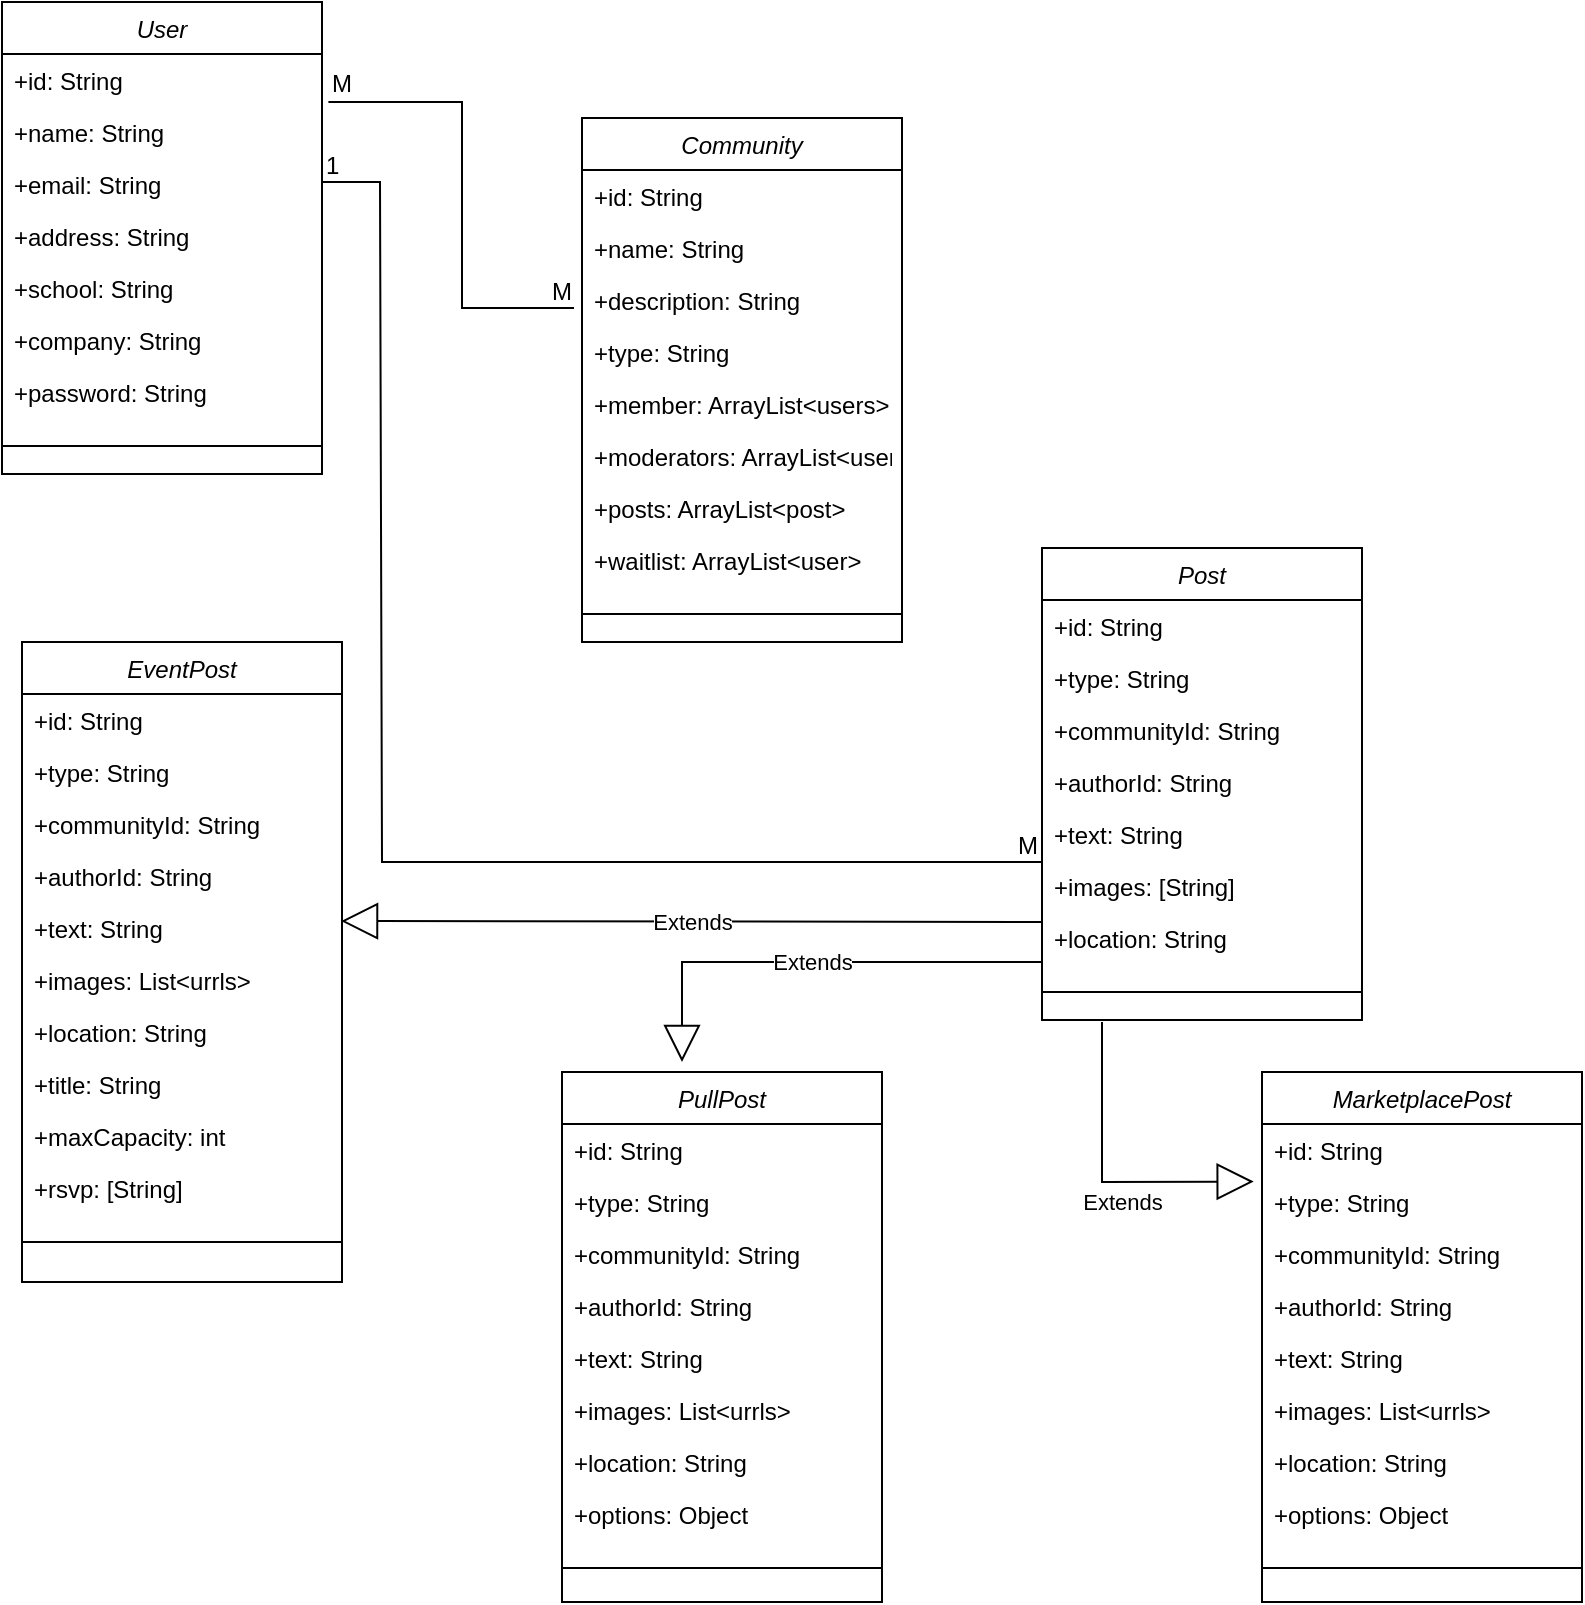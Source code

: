 <mxfile version="21.0.6" type="device"><diagram id="C5RBs43oDa-KdzZeNtuy" name="Page-1"><mxGraphModel dx="453" dy="236" grid="1" gridSize="10" guides="1" tooltips="1" connect="1" arrows="1" fold="1" page="1" pageScale="1" pageWidth="827" pageHeight="1169" math="0" shadow="0"><root><mxCell id="WIyWlLk6GJQsqaUBKTNV-0"/><mxCell id="WIyWlLk6GJQsqaUBKTNV-1" parent="WIyWlLk6GJQsqaUBKTNV-0"/><mxCell id="zkfFHV4jXpPFQw0GAbJ--0" value="User" style="swimlane;fontStyle=2;align=center;verticalAlign=top;childLayout=stackLayout;horizontal=1;startSize=26;horizontalStack=0;resizeParent=1;resizeLast=0;collapsible=1;marginBottom=0;rounded=0;shadow=0;strokeWidth=1;" parent="WIyWlLk6GJQsqaUBKTNV-1" vertex="1"><mxGeometry x="10" y="50" width="160" height="236" as="geometry"><mxRectangle x="230" y="140" width="160" height="26" as="alternateBounds"/></mxGeometry></mxCell><mxCell id="mc43Wxuj4ZH5p8snZ2KK-14" value="+id: String" style="text;align=left;verticalAlign=top;spacingLeft=4;spacingRight=4;overflow=hidden;rotatable=0;points=[[0,0.5],[1,0.5]];portConstraint=eastwest;" parent="zkfFHV4jXpPFQw0GAbJ--0" vertex="1"><mxGeometry y="26" width="160" height="26" as="geometry"/></mxCell><mxCell id="zkfFHV4jXpPFQw0GAbJ--1" value="+name: String" style="text;align=left;verticalAlign=top;spacingLeft=4;spacingRight=4;overflow=hidden;rotatable=0;points=[[0,0.5],[1,0.5]];portConstraint=eastwest;" parent="zkfFHV4jXpPFQw0GAbJ--0" vertex="1"><mxGeometry y="52" width="160" height="26" as="geometry"/></mxCell><mxCell id="zkfFHV4jXpPFQw0GAbJ--2" value="+email: String" style="text;align=left;verticalAlign=top;spacingLeft=4;spacingRight=4;overflow=hidden;rotatable=0;points=[[0,0.5],[1,0.5]];portConstraint=eastwest;rounded=0;shadow=0;html=0;" parent="zkfFHV4jXpPFQw0GAbJ--0" vertex="1"><mxGeometry y="78" width="160" height="26" as="geometry"/></mxCell><mxCell id="zkfFHV4jXpPFQw0GAbJ--3" value="+address: String" style="text;align=left;verticalAlign=top;spacingLeft=4;spacingRight=4;overflow=hidden;rotatable=0;points=[[0,0.5],[1,0.5]];portConstraint=eastwest;rounded=0;shadow=0;html=0;" parent="zkfFHV4jXpPFQw0GAbJ--0" vertex="1"><mxGeometry y="104" width="160" height="26" as="geometry"/></mxCell><mxCell id="mc43Wxuj4ZH5p8snZ2KK-1" value="+school: String" style="text;align=left;verticalAlign=top;spacingLeft=4;spacingRight=4;overflow=hidden;rotatable=0;points=[[0,0.5],[1,0.5]];portConstraint=eastwest;rounded=0;shadow=0;html=0;" parent="zkfFHV4jXpPFQw0GAbJ--0" vertex="1"><mxGeometry y="130" width="160" height="26" as="geometry"/></mxCell><mxCell id="mc43Wxuj4ZH5p8snZ2KK-3" value="+company: String" style="text;align=left;verticalAlign=top;spacingLeft=4;spacingRight=4;overflow=hidden;rotatable=0;points=[[0,0.5],[1,0.5]];portConstraint=eastwest;rounded=0;shadow=0;html=0;" parent="zkfFHV4jXpPFQw0GAbJ--0" vertex="1"><mxGeometry y="156" width="160" height="26" as="geometry"/></mxCell><mxCell id="mc43Wxuj4ZH5p8snZ2KK-2" value="+password: String" style="text;align=left;verticalAlign=top;spacingLeft=4;spacingRight=4;overflow=hidden;rotatable=0;points=[[0,0.5],[1,0.5]];portConstraint=eastwest;rounded=0;shadow=0;html=0;" parent="zkfFHV4jXpPFQw0GAbJ--0" vertex="1"><mxGeometry y="182" width="160" height="26" as="geometry"/></mxCell><mxCell id="zkfFHV4jXpPFQw0GAbJ--4" value="" style="line;html=1;strokeWidth=1;align=left;verticalAlign=middle;spacingTop=-1;spacingLeft=3;spacingRight=3;rotatable=0;labelPosition=right;points=[];portConstraint=eastwest;" parent="zkfFHV4jXpPFQw0GAbJ--0" vertex="1"><mxGeometry y="208" width="160" height="28" as="geometry"/></mxCell><mxCell id="mc43Wxuj4ZH5p8snZ2KK-4" value="Community" style="swimlane;fontStyle=2;align=center;verticalAlign=top;childLayout=stackLayout;horizontal=1;startSize=26;horizontalStack=0;resizeParent=1;resizeLast=0;collapsible=1;marginBottom=0;rounded=0;shadow=0;strokeWidth=1;" parent="WIyWlLk6GJQsqaUBKTNV-1" vertex="1"><mxGeometry x="300" y="108" width="160" height="262" as="geometry"><mxRectangle x="230" y="140" width="160" height="26" as="alternateBounds"/></mxGeometry></mxCell><mxCell id="mc43Wxuj4ZH5p8snZ2KK-15" value="+id: String" style="text;align=left;verticalAlign=top;spacingLeft=4;spacingRight=4;overflow=hidden;rotatable=0;points=[[0,0.5],[1,0.5]];portConstraint=eastwest;" parent="mc43Wxuj4ZH5p8snZ2KK-4" vertex="1"><mxGeometry y="26" width="160" height="26" as="geometry"/></mxCell><mxCell id="mc43Wxuj4ZH5p8snZ2KK-5" value="+name: String" style="text;align=left;verticalAlign=top;spacingLeft=4;spacingRight=4;overflow=hidden;rotatable=0;points=[[0,0.5],[1,0.5]];portConstraint=eastwest;" parent="mc43Wxuj4ZH5p8snZ2KK-4" vertex="1"><mxGeometry y="52" width="160" height="26" as="geometry"/></mxCell><mxCell id="mc43Wxuj4ZH5p8snZ2KK-6" value="+description: String" style="text;align=left;verticalAlign=top;spacingLeft=4;spacingRight=4;overflow=hidden;rotatable=0;points=[[0,0.5],[1,0.5]];portConstraint=eastwest;rounded=0;shadow=0;html=0;" parent="mc43Wxuj4ZH5p8snZ2KK-4" vertex="1"><mxGeometry y="78" width="160" height="26" as="geometry"/></mxCell><mxCell id="mc43Wxuj4ZH5p8snZ2KK-7" value="+type: String" style="text;align=left;verticalAlign=top;spacingLeft=4;spacingRight=4;overflow=hidden;rotatable=0;points=[[0,0.5],[1,0.5]];portConstraint=eastwest;rounded=0;shadow=0;html=0;" parent="mc43Wxuj4ZH5p8snZ2KK-4" vertex="1"><mxGeometry y="104" width="160" height="26" as="geometry"/></mxCell><mxCell id="mc43Wxuj4ZH5p8snZ2KK-8" value="+member: ArrayList&lt;users&gt;" style="text;align=left;verticalAlign=top;spacingLeft=4;spacingRight=4;overflow=hidden;rotatable=0;points=[[0,0.5],[1,0.5]];portConstraint=eastwest;rounded=0;shadow=0;html=0;" parent="mc43Wxuj4ZH5p8snZ2KK-4" vertex="1"><mxGeometry y="130" width="160" height="26" as="geometry"/></mxCell><mxCell id="mc43Wxuj4ZH5p8snZ2KK-9" value="+moderators: ArrayList&lt;users&gt;" style="text;align=left;verticalAlign=top;spacingLeft=4;spacingRight=4;overflow=hidden;rotatable=0;points=[[0,0.5],[1,0.5]];portConstraint=eastwest;rounded=0;shadow=0;html=0;" parent="mc43Wxuj4ZH5p8snZ2KK-4" vertex="1"><mxGeometry y="156" width="160" height="26" as="geometry"/></mxCell><mxCell id="mc43Wxuj4ZH5p8snZ2KK-10" value="+posts: ArrayList&lt;post&gt;" style="text;align=left;verticalAlign=top;spacingLeft=4;spacingRight=4;overflow=hidden;rotatable=0;points=[[0,0.5],[1,0.5]];portConstraint=eastwest;rounded=0;shadow=0;html=0;" parent="mc43Wxuj4ZH5p8snZ2KK-4" vertex="1"><mxGeometry y="182" width="160" height="26" as="geometry"/></mxCell><mxCell id="mc43Wxuj4ZH5p8snZ2KK-13" value="+waitlist: ArrayList&lt;user&gt;" style="text;align=left;verticalAlign=top;spacingLeft=4;spacingRight=4;overflow=hidden;rotatable=0;points=[[0,0.5],[1,0.5]];portConstraint=eastwest;rounded=0;shadow=0;html=0;" parent="mc43Wxuj4ZH5p8snZ2KK-4" vertex="1"><mxGeometry y="208" width="160" height="26" as="geometry"/></mxCell><mxCell id="mc43Wxuj4ZH5p8snZ2KK-11" value="" style="line;html=1;strokeWidth=1;align=left;verticalAlign=middle;spacingTop=-1;spacingLeft=3;spacingRight=3;rotatable=0;labelPosition=right;points=[];portConstraint=eastwest;" parent="mc43Wxuj4ZH5p8snZ2KK-4" vertex="1"><mxGeometry y="234" width="160" height="28" as="geometry"/></mxCell><mxCell id="mc43Wxuj4ZH5p8snZ2KK-29" value="Post" style="swimlane;fontStyle=2;align=center;verticalAlign=top;childLayout=stackLayout;horizontal=1;startSize=26;horizontalStack=0;resizeParent=1;resizeLast=0;collapsible=1;marginBottom=0;rounded=0;shadow=0;strokeWidth=1;" parent="WIyWlLk6GJQsqaUBKTNV-1" vertex="1"><mxGeometry x="530" y="323" width="160" height="236" as="geometry"><mxRectangle x="230" y="140" width="160" height="26" as="alternateBounds"/></mxGeometry></mxCell><mxCell id="mc43Wxuj4ZH5p8snZ2KK-30" value="+id: String" style="text;align=left;verticalAlign=top;spacingLeft=4;spacingRight=4;overflow=hidden;rotatable=0;points=[[0,0.5],[1,0.5]];portConstraint=eastwest;" parent="mc43Wxuj4ZH5p8snZ2KK-29" vertex="1"><mxGeometry y="26" width="160" height="26" as="geometry"/></mxCell><mxCell id="mc43Wxuj4ZH5p8snZ2KK-31" value="+type: String" style="text;align=left;verticalAlign=top;spacingLeft=4;spacingRight=4;overflow=hidden;rotatable=0;points=[[0,0.5],[1,0.5]];portConstraint=eastwest;" parent="mc43Wxuj4ZH5p8snZ2KK-29" vertex="1"><mxGeometry y="52" width="160" height="26" as="geometry"/></mxCell><mxCell id="mc43Wxuj4ZH5p8snZ2KK-32" value="+communityId: String" style="text;align=left;verticalAlign=top;spacingLeft=4;spacingRight=4;overflow=hidden;rotatable=0;points=[[0,0.5],[1,0.5]];portConstraint=eastwest;rounded=0;shadow=0;html=0;" parent="mc43Wxuj4ZH5p8snZ2KK-29" vertex="1"><mxGeometry y="78" width="160" height="26" as="geometry"/></mxCell><mxCell id="mc43Wxuj4ZH5p8snZ2KK-33" value="+authorId: String" style="text;align=left;verticalAlign=top;spacingLeft=4;spacingRight=4;overflow=hidden;rotatable=0;points=[[0,0.5],[1,0.5]];portConstraint=eastwest;rounded=0;shadow=0;html=0;" parent="mc43Wxuj4ZH5p8snZ2KK-29" vertex="1"><mxGeometry y="104" width="160" height="26" as="geometry"/></mxCell><mxCell id="mc43Wxuj4ZH5p8snZ2KK-34" value="+text: String" style="text;align=left;verticalAlign=top;spacingLeft=4;spacingRight=4;overflow=hidden;rotatable=0;points=[[0,0.5],[1,0.5]];portConstraint=eastwest;rounded=0;shadow=0;html=0;" parent="mc43Wxuj4ZH5p8snZ2KK-29" vertex="1"><mxGeometry y="130" width="160" height="26" as="geometry"/></mxCell><mxCell id="mc43Wxuj4ZH5p8snZ2KK-35" value="+images: [String]" style="text;align=left;verticalAlign=top;spacingLeft=4;spacingRight=4;overflow=hidden;rotatable=0;points=[[0,0.5],[1,0.5]];portConstraint=eastwest;rounded=0;shadow=0;html=0;" parent="mc43Wxuj4ZH5p8snZ2KK-29" vertex="1"><mxGeometry y="156" width="160" height="26" as="geometry"/></mxCell><mxCell id="mc43Wxuj4ZH5p8snZ2KK-36" value="+location: String" style="text;align=left;verticalAlign=top;spacingLeft=4;spacingRight=4;overflow=hidden;rotatable=0;points=[[0,0.5],[1,0.5]];portConstraint=eastwest;rounded=0;shadow=0;html=0;" parent="mc43Wxuj4ZH5p8snZ2KK-29" vertex="1"><mxGeometry y="182" width="160" height="26" as="geometry"/></mxCell><mxCell id="mc43Wxuj4ZH5p8snZ2KK-37" value="" style="line;html=1;strokeWidth=1;align=left;verticalAlign=middle;spacingTop=-1;spacingLeft=3;spacingRight=3;rotatable=0;labelPosition=right;points=[];portConstraint=eastwest;" parent="mc43Wxuj4ZH5p8snZ2KK-29" vertex="1"><mxGeometry y="208" width="160" height="28" as="geometry"/></mxCell><mxCell id="mc43Wxuj4ZH5p8snZ2KK-38" value="EventPost" style="swimlane;fontStyle=2;align=center;verticalAlign=top;childLayout=stackLayout;horizontal=1;startSize=26;horizontalStack=0;resizeParent=1;resizeLast=0;collapsible=1;marginBottom=0;rounded=0;shadow=0;strokeWidth=1;" parent="WIyWlLk6GJQsqaUBKTNV-1" vertex="1"><mxGeometry x="20" y="370" width="160" height="320" as="geometry"><mxRectangle x="230" y="140" width="160" height="26" as="alternateBounds"/></mxGeometry></mxCell><mxCell id="mc43Wxuj4ZH5p8snZ2KK-39" value="+id: String" style="text;align=left;verticalAlign=top;spacingLeft=4;spacingRight=4;overflow=hidden;rotatable=0;points=[[0,0.5],[1,0.5]];portConstraint=eastwest;" parent="mc43Wxuj4ZH5p8snZ2KK-38" vertex="1"><mxGeometry y="26" width="160" height="26" as="geometry"/></mxCell><mxCell id="mc43Wxuj4ZH5p8snZ2KK-40" value="+type: String" style="text;align=left;verticalAlign=top;spacingLeft=4;spacingRight=4;overflow=hidden;rotatable=0;points=[[0,0.5],[1,0.5]];portConstraint=eastwest;" parent="mc43Wxuj4ZH5p8snZ2KK-38" vertex="1"><mxGeometry y="52" width="160" height="26" as="geometry"/></mxCell><mxCell id="mc43Wxuj4ZH5p8snZ2KK-41" value="+communityId: String" style="text;align=left;verticalAlign=top;spacingLeft=4;spacingRight=4;overflow=hidden;rotatable=0;points=[[0,0.5],[1,0.5]];portConstraint=eastwest;rounded=0;shadow=0;html=0;" parent="mc43Wxuj4ZH5p8snZ2KK-38" vertex="1"><mxGeometry y="78" width="160" height="26" as="geometry"/></mxCell><mxCell id="mc43Wxuj4ZH5p8snZ2KK-42" value="+authorId: String" style="text;align=left;verticalAlign=top;spacingLeft=4;spacingRight=4;overflow=hidden;rotatable=0;points=[[0,0.5],[1,0.5]];portConstraint=eastwest;rounded=0;shadow=0;html=0;" parent="mc43Wxuj4ZH5p8snZ2KK-38" vertex="1"><mxGeometry y="104" width="160" height="26" as="geometry"/></mxCell><mxCell id="mc43Wxuj4ZH5p8snZ2KK-43" value="+text: String" style="text;align=left;verticalAlign=top;spacingLeft=4;spacingRight=4;overflow=hidden;rotatable=0;points=[[0,0.5],[1,0.5]];portConstraint=eastwest;rounded=0;shadow=0;html=0;" parent="mc43Wxuj4ZH5p8snZ2KK-38" vertex="1"><mxGeometry y="130" width="160" height="26" as="geometry"/></mxCell><mxCell id="mc43Wxuj4ZH5p8snZ2KK-44" value="+images: List&lt;urrls&gt;" style="text;align=left;verticalAlign=top;spacingLeft=4;spacingRight=4;overflow=hidden;rotatable=0;points=[[0,0.5],[1,0.5]];portConstraint=eastwest;rounded=0;shadow=0;html=0;" parent="mc43Wxuj4ZH5p8snZ2KK-38" vertex="1"><mxGeometry y="156" width="160" height="26" as="geometry"/></mxCell><mxCell id="mc43Wxuj4ZH5p8snZ2KK-45" value="+location: String" style="text;align=left;verticalAlign=top;spacingLeft=4;spacingRight=4;overflow=hidden;rotatable=0;points=[[0,0.5],[1,0.5]];portConstraint=eastwest;rounded=0;shadow=0;html=0;" parent="mc43Wxuj4ZH5p8snZ2KK-38" vertex="1"><mxGeometry y="182" width="160" height="26" as="geometry"/></mxCell><mxCell id="mc43Wxuj4ZH5p8snZ2KK-47" value="+title: String" style="text;align=left;verticalAlign=top;spacingLeft=4;spacingRight=4;overflow=hidden;rotatable=0;points=[[0,0.5],[1,0.5]];portConstraint=eastwest;rounded=0;shadow=0;html=0;" parent="mc43Wxuj4ZH5p8snZ2KK-38" vertex="1"><mxGeometry y="208" width="160" height="26" as="geometry"/></mxCell><mxCell id="mc43Wxuj4ZH5p8snZ2KK-49" value="+maxCapacity: int" style="text;align=left;verticalAlign=top;spacingLeft=4;spacingRight=4;overflow=hidden;rotatable=0;points=[[0,0.5],[1,0.5]];portConstraint=eastwest;rounded=0;shadow=0;html=0;" parent="mc43Wxuj4ZH5p8snZ2KK-38" vertex="1"><mxGeometry y="234" width="160" height="26" as="geometry"/></mxCell><mxCell id="mc43Wxuj4ZH5p8snZ2KK-48" value="+rsvp: [String]" style="text;align=left;verticalAlign=top;spacingLeft=4;spacingRight=4;overflow=hidden;rotatable=0;points=[[0,0.5],[1,0.5]];portConstraint=eastwest;rounded=0;shadow=0;html=0;" parent="mc43Wxuj4ZH5p8snZ2KK-38" vertex="1"><mxGeometry y="260" width="160" height="26" as="geometry"/></mxCell><mxCell id="mc43Wxuj4ZH5p8snZ2KK-46" value="" style="line;html=1;strokeWidth=1;align=left;verticalAlign=middle;spacingTop=-1;spacingLeft=3;spacingRight=3;rotatable=0;labelPosition=right;points=[];portConstraint=eastwest;" parent="mc43Wxuj4ZH5p8snZ2KK-38" vertex="1"><mxGeometry y="286" width="160" height="28" as="geometry"/></mxCell><mxCell id="mc43Wxuj4ZH5p8snZ2KK-50" value="PullPost" style="swimlane;fontStyle=2;align=center;verticalAlign=top;childLayout=stackLayout;horizontal=1;startSize=26;horizontalStack=0;resizeParent=1;resizeLast=0;collapsible=1;marginBottom=0;rounded=0;shadow=0;strokeWidth=1;" parent="WIyWlLk6GJQsqaUBKTNV-1" vertex="1"><mxGeometry x="290" y="585" width="160" height="265" as="geometry"><mxRectangle x="230" y="140" width="160" height="26" as="alternateBounds"/></mxGeometry></mxCell><mxCell id="mc43Wxuj4ZH5p8snZ2KK-51" value="+id: String" style="text;align=left;verticalAlign=top;spacingLeft=4;spacingRight=4;overflow=hidden;rotatable=0;points=[[0,0.5],[1,0.5]];portConstraint=eastwest;" parent="mc43Wxuj4ZH5p8snZ2KK-50" vertex="1"><mxGeometry y="26" width="160" height="26" as="geometry"/></mxCell><mxCell id="mc43Wxuj4ZH5p8snZ2KK-52" value="+type: String" style="text;align=left;verticalAlign=top;spacingLeft=4;spacingRight=4;overflow=hidden;rotatable=0;points=[[0,0.5],[1,0.5]];portConstraint=eastwest;" parent="mc43Wxuj4ZH5p8snZ2KK-50" vertex="1"><mxGeometry y="52" width="160" height="26" as="geometry"/></mxCell><mxCell id="mc43Wxuj4ZH5p8snZ2KK-53" value="+communityId: String" style="text;align=left;verticalAlign=top;spacingLeft=4;spacingRight=4;overflow=hidden;rotatable=0;points=[[0,0.5],[1,0.5]];portConstraint=eastwest;rounded=0;shadow=0;html=0;" parent="mc43Wxuj4ZH5p8snZ2KK-50" vertex="1"><mxGeometry y="78" width="160" height="26" as="geometry"/></mxCell><mxCell id="mc43Wxuj4ZH5p8snZ2KK-54" value="+authorId: String" style="text;align=left;verticalAlign=top;spacingLeft=4;spacingRight=4;overflow=hidden;rotatable=0;points=[[0,0.5],[1,0.5]];portConstraint=eastwest;rounded=0;shadow=0;html=0;" parent="mc43Wxuj4ZH5p8snZ2KK-50" vertex="1"><mxGeometry y="104" width="160" height="26" as="geometry"/></mxCell><mxCell id="mc43Wxuj4ZH5p8snZ2KK-55" value="+text: String" style="text;align=left;verticalAlign=top;spacingLeft=4;spacingRight=4;overflow=hidden;rotatable=0;points=[[0,0.5],[1,0.5]];portConstraint=eastwest;rounded=0;shadow=0;html=0;" parent="mc43Wxuj4ZH5p8snZ2KK-50" vertex="1"><mxGeometry y="130" width="160" height="26" as="geometry"/></mxCell><mxCell id="mc43Wxuj4ZH5p8snZ2KK-56" value="+images: List&lt;urrls&gt;" style="text;align=left;verticalAlign=top;spacingLeft=4;spacingRight=4;overflow=hidden;rotatable=0;points=[[0,0.5],[1,0.5]];portConstraint=eastwest;rounded=0;shadow=0;html=0;" parent="mc43Wxuj4ZH5p8snZ2KK-50" vertex="1"><mxGeometry y="156" width="160" height="26" as="geometry"/></mxCell><mxCell id="mc43Wxuj4ZH5p8snZ2KK-57" value="+location: String" style="text;align=left;verticalAlign=top;spacingLeft=4;spacingRight=4;overflow=hidden;rotatable=0;points=[[0,0.5],[1,0.5]];portConstraint=eastwest;rounded=0;shadow=0;html=0;" parent="mc43Wxuj4ZH5p8snZ2KK-50" vertex="1"><mxGeometry y="182" width="160" height="26" as="geometry"/></mxCell><mxCell id="mc43Wxuj4ZH5p8snZ2KK-58" value="+options: Object" style="text;align=left;verticalAlign=top;spacingLeft=4;spacingRight=4;overflow=hidden;rotatable=0;points=[[0,0.5],[1,0.5]];portConstraint=eastwest;rounded=0;shadow=0;html=0;" parent="mc43Wxuj4ZH5p8snZ2KK-50" vertex="1"><mxGeometry y="208" width="160" height="26" as="geometry"/></mxCell><mxCell id="mc43Wxuj4ZH5p8snZ2KK-61" value="" style="line;html=1;strokeWidth=1;align=left;verticalAlign=middle;spacingTop=-1;spacingLeft=3;spacingRight=3;rotatable=0;labelPosition=right;points=[];portConstraint=eastwest;" parent="mc43Wxuj4ZH5p8snZ2KK-50" vertex="1"><mxGeometry y="234" width="160" height="28" as="geometry"/></mxCell><mxCell id="mc43Wxuj4ZH5p8snZ2KK-62" value="MarketplacePost" style="swimlane;fontStyle=2;align=center;verticalAlign=top;childLayout=stackLayout;horizontal=1;startSize=26;horizontalStack=0;resizeParent=1;resizeLast=0;collapsible=1;marginBottom=0;rounded=0;shadow=0;strokeWidth=1;" parent="WIyWlLk6GJQsqaUBKTNV-1" vertex="1"><mxGeometry x="640" y="585" width="160" height="265" as="geometry"><mxRectangle x="230" y="140" width="160" height="26" as="alternateBounds"/></mxGeometry></mxCell><mxCell id="mc43Wxuj4ZH5p8snZ2KK-63" value="+id: String" style="text;align=left;verticalAlign=top;spacingLeft=4;spacingRight=4;overflow=hidden;rotatable=0;points=[[0,0.5],[1,0.5]];portConstraint=eastwest;" parent="mc43Wxuj4ZH5p8snZ2KK-62" vertex="1"><mxGeometry y="26" width="160" height="26" as="geometry"/></mxCell><mxCell id="mc43Wxuj4ZH5p8snZ2KK-64" value="+type: String" style="text;align=left;verticalAlign=top;spacingLeft=4;spacingRight=4;overflow=hidden;rotatable=0;points=[[0,0.5],[1,0.5]];portConstraint=eastwest;" parent="mc43Wxuj4ZH5p8snZ2KK-62" vertex="1"><mxGeometry y="52" width="160" height="26" as="geometry"/></mxCell><mxCell id="mc43Wxuj4ZH5p8snZ2KK-65" value="+communityId: String" style="text;align=left;verticalAlign=top;spacingLeft=4;spacingRight=4;overflow=hidden;rotatable=0;points=[[0,0.5],[1,0.5]];portConstraint=eastwest;rounded=0;shadow=0;html=0;" parent="mc43Wxuj4ZH5p8snZ2KK-62" vertex="1"><mxGeometry y="78" width="160" height="26" as="geometry"/></mxCell><mxCell id="mc43Wxuj4ZH5p8snZ2KK-66" value="+authorId: String" style="text;align=left;verticalAlign=top;spacingLeft=4;spacingRight=4;overflow=hidden;rotatable=0;points=[[0,0.5],[1,0.5]];portConstraint=eastwest;rounded=0;shadow=0;html=0;" parent="mc43Wxuj4ZH5p8snZ2KK-62" vertex="1"><mxGeometry y="104" width="160" height="26" as="geometry"/></mxCell><mxCell id="mc43Wxuj4ZH5p8snZ2KK-67" value="+text: String" style="text;align=left;verticalAlign=top;spacingLeft=4;spacingRight=4;overflow=hidden;rotatable=0;points=[[0,0.5],[1,0.5]];portConstraint=eastwest;rounded=0;shadow=0;html=0;" parent="mc43Wxuj4ZH5p8snZ2KK-62" vertex="1"><mxGeometry y="130" width="160" height="26" as="geometry"/></mxCell><mxCell id="mc43Wxuj4ZH5p8snZ2KK-68" value="+images: List&lt;urrls&gt;" style="text;align=left;verticalAlign=top;spacingLeft=4;spacingRight=4;overflow=hidden;rotatable=0;points=[[0,0.5],[1,0.5]];portConstraint=eastwest;rounded=0;shadow=0;html=0;" parent="mc43Wxuj4ZH5p8snZ2KK-62" vertex="1"><mxGeometry y="156" width="160" height="26" as="geometry"/></mxCell><mxCell id="mc43Wxuj4ZH5p8snZ2KK-69" value="+location: String" style="text;align=left;verticalAlign=top;spacingLeft=4;spacingRight=4;overflow=hidden;rotatable=0;points=[[0,0.5],[1,0.5]];portConstraint=eastwest;rounded=0;shadow=0;html=0;" parent="mc43Wxuj4ZH5p8snZ2KK-62" vertex="1"><mxGeometry y="182" width="160" height="26" as="geometry"/></mxCell><mxCell id="mc43Wxuj4ZH5p8snZ2KK-70" value="+options: Object" style="text;align=left;verticalAlign=top;spacingLeft=4;spacingRight=4;overflow=hidden;rotatable=0;points=[[0,0.5],[1,0.5]];portConstraint=eastwest;rounded=0;shadow=0;html=0;" parent="mc43Wxuj4ZH5p8snZ2KK-62" vertex="1"><mxGeometry y="208" width="160" height="26" as="geometry"/></mxCell><mxCell id="mc43Wxuj4ZH5p8snZ2KK-71" value="" style="line;html=1;strokeWidth=1;align=left;verticalAlign=middle;spacingTop=-1;spacingLeft=3;spacingRight=3;rotatable=0;labelPosition=right;points=[];portConstraint=eastwest;" parent="mc43Wxuj4ZH5p8snZ2KK-62" vertex="1"><mxGeometry y="234" width="160" height="28" as="geometry"/></mxCell><mxCell id="Nk3ZEbFclnQKEPlUlNRN-3" value="" style="endArrow=none;html=1;rounded=0;exitX=1.02;exitY=0.923;exitDx=0;exitDy=0;exitPerimeter=0;entryX=-0.025;entryY=0.654;entryDx=0;entryDy=0;entryPerimeter=0;" edge="1" parent="WIyWlLk6GJQsqaUBKTNV-1" source="mc43Wxuj4ZH5p8snZ2KK-14" target="mc43Wxuj4ZH5p8snZ2KK-6"><mxGeometry relative="1" as="geometry"><mxPoint x="300" y="240" as="sourcePoint"/><mxPoint x="460" y="240" as="targetPoint"/><Array as="points"><mxPoint x="180" y="100"/><mxPoint x="240" y="100"/><mxPoint x="240" y="203"/></Array></mxGeometry></mxCell><mxCell id="Nk3ZEbFclnQKEPlUlNRN-4" value="M" style="resizable=0;html=1;whiteSpace=wrap;align=left;verticalAlign=bottom;" connectable="0" vertex="1" parent="Nk3ZEbFclnQKEPlUlNRN-3"><mxGeometry x="-1" relative="1" as="geometry"/></mxCell><mxCell id="Nk3ZEbFclnQKEPlUlNRN-5" value="M" style="resizable=0;html=1;whiteSpace=wrap;align=right;verticalAlign=bottom;" connectable="0" vertex="1" parent="Nk3ZEbFclnQKEPlUlNRN-3"><mxGeometry x="1" relative="1" as="geometry"/></mxCell><mxCell id="Nk3ZEbFclnQKEPlUlNRN-6" value="" style="endArrow=none;html=1;rounded=0;exitX=1.004;exitY=0.756;exitDx=0;exitDy=0;exitPerimeter=0;" edge="1" parent="WIyWlLk6GJQsqaUBKTNV-1"><mxGeometry relative="1" as="geometry"><mxPoint x="170" y="140" as="sourcePoint"/><mxPoint x="530" y="480" as="targetPoint"/><Array as="points"><mxPoint x="199" y="140"/><mxPoint x="200" y="480"/></Array></mxGeometry></mxCell><mxCell id="Nk3ZEbFclnQKEPlUlNRN-7" value="1" style="resizable=0;html=1;whiteSpace=wrap;align=left;verticalAlign=bottom;" connectable="0" vertex="1" parent="Nk3ZEbFclnQKEPlUlNRN-6"><mxGeometry x="-1" relative="1" as="geometry"/></mxCell><mxCell id="Nk3ZEbFclnQKEPlUlNRN-8" value="M" style="resizable=0;html=1;whiteSpace=wrap;align=right;verticalAlign=bottom;" connectable="0" vertex="1" parent="Nk3ZEbFclnQKEPlUlNRN-6"><mxGeometry x="1" relative="1" as="geometry"/></mxCell><mxCell id="Nk3ZEbFclnQKEPlUlNRN-18" value="Extends" style="endArrow=block;endSize=16;endFill=0;html=1;rounded=0;exitX=0;exitY=0.192;exitDx=0;exitDy=0;exitPerimeter=0;entryX=0.997;entryY=0.366;entryDx=0;entryDy=0;entryPerimeter=0;" edge="1" parent="WIyWlLk6GJQsqaUBKTNV-1" source="mc43Wxuj4ZH5p8snZ2KK-36" target="mc43Wxuj4ZH5p8snZ2KK-43"><mxGeometry width="160" relative="1" as="geometry"><mxPoint x="210" y="500" as="sourcePoint"/><mxPoint x="370" y="500" as="targetPoint"/></mxGeometry></mxCell><mxCell id="Nk3ZEbFclnQKEPlUlNRN-19" value="Extends" style="endArrow=block;endSize=16;endFill=0;html=1;rounded=0;" edge="1" parent="WIyWlLk6GJQsqaUBKTNV-1"><mxGeometry width="160" relative="1" as="geometry"><mxPoint x="530" y="530" as="sourcePoint"/><mxPoint x="350" y="580" as="targetPoint"/><Array as="points"><mxPoint x="350" y="530"/></Array></mxGeometry></mxCell><mxCell id="Nk3ZEbFclnQKEPlUlNRN-20" value="Extends" style="endArrow=block;endSize=16;endFill=0;html=1;rounded=0;entryX=-0.026;entryY=0.108;entryDx=0;entryDy=0;entryPerimeter=0;" edge="1" parent="WIyWlLk6GJQsqaUBKTNV-1" target="mc43Wxuj4ZH5p8snZ2KK-64"><mxGeometry x="0.155" y="-10" width="160" relative="1" as="geometry"><mxPoint x="560" y="560" as="sourcePoint"/><mxPoint x="570" y="710" as="targetPoint"/><Array as="points"><mxPoint x="560" y="640"/></Array><mxPoint as="offset"/></mxGeometry></mxCell></root></mxGraphModel></diagram></mxfile>